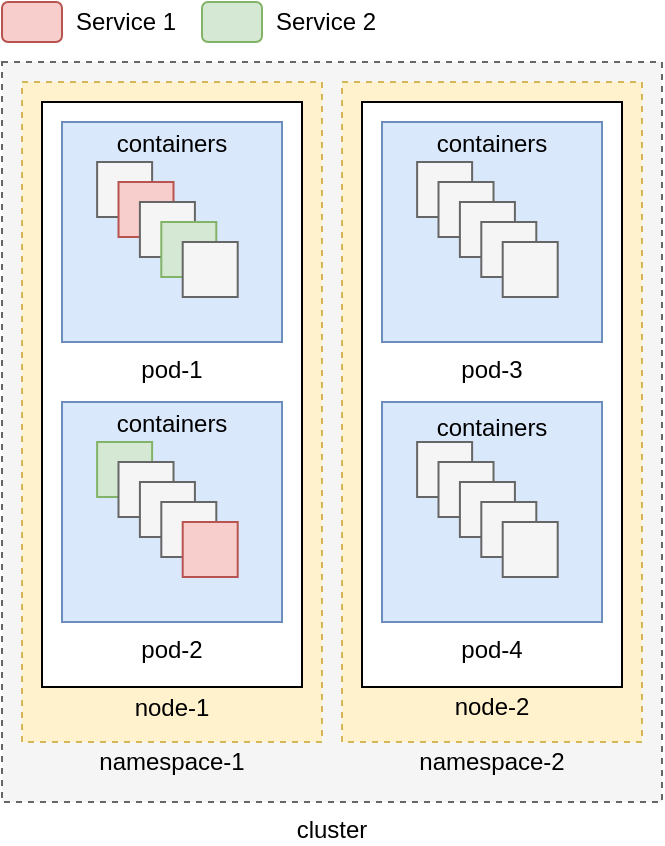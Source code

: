 <mxfile version="24.7.5" pages="2">
  <diagram name="cluster" id="pKqm0DnqSHpwoGZbh5PU">
    <mxGraphModel dx="768" dy="708" grid="1" gridSize="10" guides="1" tooltips="1" connect="1" arrows="1" fold="1" page="1" pageScale="1" pageWidth="850" pageHeight="1100" math="0" shadow="0">
      <root>
        <mxCell id="0" />
        <mxCell id="1" parent="0" />
        <mxCell id="Q1HTEA4Dha0VoTKqGhZd-123" value="Service 1" style="rounded=1;fillColor=#f8cecc;strokeColor=#b85450;labelPosition=right;verticalLabelPosition=middle;align=left;verticalAlign=middle;spacingLeft=5;labelBorderColor=none;textShadow=0;html=1;labelBackgroundColor=none;" parent="1" vertex="1">
          <mxGeometry x="150" y="120" width="30" height="20" as="geometry" />
        </mxCell>
        <object label="Service 2" isbg="55" id="Q1HTEA4Dha0VoTKqGhZd-122">
          <mxCell style="rounded=1;html=1;fillColor=#d5e8d4;strokeColor=#82b366;labelPosition=right;verticalLabelPosition=middle;align=left;verticalAlign=middle;spacingLeft=5;fontColor=#000000;labelBackgroundColor=none;" parent="1" vertex="1">
            <mxGeometry x="250" y="120" width="30" height="20" as="geometry" />
          </mxCell>
        </object>
        <mxCell id="Q1HTEA4Dha0VoTKqGhZd-11" value="cluster" style="rounded=0;whiteSpace=wrap;html=1;verticalAlign=top;labelPosition=center;verticalLabelPosition=bottom;align=center;dashed=1;fillColor=#f5f5f5;fontColor=#000000;strokeColor=#666666;labelBackgroundColor=none;" parent="1" vertex="1">
          <mxGeometry x="150" y="150" width="330" height="370" as="geometry" />
        </mxCell>
        <mxCell id="Q1HTEA4Dha0VoTKqGhZd-29" value="namespace-1" style="rounded=0;whiteSpace=wrap;html=1;verticalAlign=top;labelPosition=center;verticalLabelPosition=bottom;align=center;dashed=1;fillColor=#fff2cc;strokeColor=#d6b656;spacing=0;spacingTop=-2;" parent="1" vertex="1">
          <mxGeometry x="160" y="160" width="150" height="330" as="geometry" />
        </mxCell>
        <mxCell id="Q1HTEA4Dha0VoTKqGhZd-78" value="" style="group;spacingTop=-2;spacing=0;fillColor=#f5f5f5;fontColor=#333333;strokeColor=#666666;" parent="1" vertex="1" connectable="0">
          <mxGeometry x="170" y="170" width="130" height="292.5" as="geometry" />
        </mxCell>
        <mxCell id="Q1HTEA4Dha0VoTKqGhZd-47" value="node-1" style="rounded=0;whiteSpace=wrap;html=1;labelPosition=center;verticalLabelPosition=bottom;align=center;verticalAlign=top;spacing=0;spacingTop=-2;" parent="Q1HTEA4Dha0VoTKqGhZd-78" vertex="1">
          <mxGeometry width="130" height="292.5" as="geometry" />
        </mxCell>
        <mxCell id="Q1HTEA4Dha0VoTKqGhZd-76" value="" style="group;labelPosition=center;verticalLabelPosition=top;align=center;verticalAlign=bottom;" parent="Q1HTEA4Dha0VoTKqGhZd-78" vertex="1" connectable="0">
          <mxGeometry x="10.003" y="150" width="110" height="110" as="geometry" />
        </mxCell>
        <mxCell id="Q1HTEA4Dha0VoTKqGhZd-69" value="pod-2" style="whiteSpace=wrap;html=1;aspect=fixed;labelPosition=center;verticalLabelPosition=bottom;align=center;verticalAlign=top;fillColor=#dae8fc;strokeColor=#6c8ebf;" parent="Q1HTEA4Dha0VoTKqGhZd-76" vertex="1">
          <mxGeometry width="110" height="110" as="geometry" />
        </mxCell>
        <mxCell id="Q1HTEA4Dha0VoTKqGhZd-70" value="containers" style="group;labelPosition=center;verticalLabelPosition=top;align=center;verticalAlign=bottom;" parent="Q1HTEA4Dha0VoTKqGhZd-76" vertex="1" connectable="0">
          <mxGeometry x="17.554" y="20" width="74.892" height="70" as="geometry" />
        </mxCell>
        <mxCell id="Q1HTEA4Dha0VoTKqGhZd-71" value="" style="whiteSpace=wrap;html=1;aspect=fixed;fillColor=#d5e8d4;strokeColor=#82b366;" parent="Q1HTEA4Dha0VoTKqGhZd-70" vertex="1">
          <mxGeometry width="27.5" height="27.5" as="geometry" />
        </mxCell>
        <mxCell id="Q1HTEA4Dha0VoTKqGhZd-72" value="" style="whiteSpace=wrap;html=1;aspect=fixed;fillColor=#f5f5f5;fontColor=#333333;strokeColor=#666666;" parent="Q1HTEA4Dha0VoTKqGhZd-70" vertex="1">
          <mxGeometry x="10.699" y="10" width="27.5" height="27.5" as="geometry" />
        </mxCell>
        <mxCell id="Q1HTEA4Dha0VoTKqGhZd-73" value="&lt;div&gt;&lt;/div&gt;" style="whiteSpace=wrap;html=1;aspect=fixed;labelPosition=center;verticalLabelPosition=bottom;align=center;verticalAlign=top;fillColor=#f5f5f5;fontColor=#333333;strokeColor=#666666;" parent="Q1HTEA4Dha0VoTKqGhZd-70" vertex="1">
          <mxGeometry x="21.398" y="20" width="27.5" height="27.5" as="geometry" />
        </mxCell>
        <mxCell id="Q1HTEA4Dha0VoTKqGhZd-74" value="" style="whiteSpace=wrap;html=1;aspect=fixed;labelPosition=center;verticalLabelPosition=bottom;align=center;verticalAlign=top;fillColor=#f5f5f5;fontColor=#333333;strokeColor=#666666;" parent="Q1HTEA4Dha0VoTKqGhZd-70" vertex="1">
          <mxGeometry x="32.096" y="30" width="27.5" height="27.5" as="geometry" />
        </mxCell>
        <mxCell id="Q1HTEA4Dha0VoTKqGhZd-75" value="" style="whiteSpace=wrap;html=1;aspect=fixed;labelPosition=center;verticalLabelPosition=bottom;align=center;verticalAlign=top;fillColor=#f8cecc;strokeColor=#b85450;" parent="Q1HTEA4Dha0VoTKqGhZd-70" vertex="1">
          <mxGeometry x="42.795" y="40" width="27.5" height="27.5" as="geometry" />
        </mxCell>
        <mxCell id="Q1HTEA4Dha0VoTKqGhZd-77" value="" style="group" parent="Q1HTEA4Dha0VoTKqGhZd-78" vertex="1" connectable="0">
          <mxGeometry x="10" y="10" width="110" height="110" as="geometry" />
        </mxCell>
        <mxCell id="Q1HTEA4Dha0VoTKqGhZd-16" value="pod-1" style="whiteSpace=wrap;html=1;aspect=fixed;labelPosition=center;verticalLabelPosition=bottom;align=center;verticalAlign=top;fillColor=#dae8fc;strokeColor=#6c8ebf;" parent="Q1HTEA4Dha0VoTKqGhZd-77" vertex="1">
          <mxGeometry width="110" height="110" as="geometry" />
        </mxCell>
        <mxCell id="Q1HTEA4Dha0VoTKqGhZd-48" value="containers" style="group;labelPosition=center;verticalLabelPosition=top;align=center;verticalAlign=bottom;" parent="Q1HTEA4Dha0VoTKqGhZd-77" vertex="1" connectable="0">
          <mxGeometry x="17.554" y="20" width="74.892" height="70" as="geometry" />
        </mxCell>
        <mxCell id="Q1HTEA4Dha0VoTKqGhZd-49" value="" style="whiteSpace=wrap;html=1;aspect=fixed;fillColor=#f5f5f5;fontColor=#333333;strokeColor=#666666;" parent="Q1HTEA4Dha0VoTKqGhZd-48" vertex="1">
          <mxGeometry width="27.5" height="27.5" as="geometry" />
        </mxCell>
        <mxCell id="Q1HTEA4Dha0VoTKqGhZd-50" value="" style="whiteSpace=wrap;html=1;aspect=fixed;fillColor=#f8cecc;strokeColor=#b85450;" parent="Q1HTEA4Dha0VoTKqGhZd-48" vertex="1">
          <mxGeometry x="10.699" y="10" width="27.5" height="27.5" as="geometry" />
        </mxCell>
        <mxCell id="Q1HTEA4Dha0VoTKqGhZd-51" value="&lt;div&gt;&lt;/div&gt;" style="whiteSpace=wrap;html=1;aspect=fixed;labelPosition=center;verticalLabelPosition=bottom;align=center;verticalAlign=top;fillColor=#f5f5f5;fontColor=#333333;strokeColor=#666666;" parent="Q1HTEA4Dha0VoTKqGhZd-48" vertex="1">
          <mxGeometry x="21.398" y="20" width="27.5" height="27.5" as="geometry" />
        </mxCell>
        <mxCell id="Q1HTEA4Dha0VoTKqGhZd-52" value="" style="whiteSpace=wrap;html=1;aspect=fixed;labelPosition=center;verticalLabelPosition=bottom;align=center;verticalAlign=top;fillColor=#d5e8d4;strokeColor=#82b366;" parent="Q1HTEA4Dha0VoTKqGhZd-48" vertex="1">
          <mxGeometry x="32.096" y="30" width="27.5" height="27.5" as="geometry" />
        </mxCell>
        <mxCell id="Q1HTEA4Dha0VoTKqGhZd-53" value="" style="whiteSpace=wrap;html=1;aspect=fixed;labelPosition=center;verticalLabelPosition=bottom;align=center;verticalAlign=top;fillColor=#f5f5f5;fontColor=#333333;strokeColor=#666666;" parent="Q1HTEA4Dha0VoTKqGhZd-48" vertex="1">
          <mxGeometry x="42.795" y="40" width="27.5" height="27.5" as="geometry" />
        </mxCell>
        <mxCell id="Q1HTEA4Dha0VoTKqGhZd-99" value="namespace-2" style="rounded=0;whiteSpace=wrap;html=1;verticalAlign=top;labelPosition=center;verticalLabelPosition=bottom;align=center;dashed=1;fillColor=#fff2cc;strokeColor=#d6b656;spacing=0;spacingTop=-2;" parent="1" vertex="1">
          <mxGeometry x="320" y="160" width="150" height="330" as="geometry" />
        </mxCell>
        <mxCell id="Q1HTEA4Dha0VoTKqGhZd-100" value="node-2" style="group;labelPosition=center;verticalLabelPosition=bottom;align=center;verticalAlign=top;spacing=0;spacingTop=-2;" parent="1" vertex="1" connectable="0">
          <mxGeometry x="330" y="170" width="130" height="292.5" as="geometry" />
        </mxCell>
        <mxCell id="Q1HTEA4Dha0VoTKqGhZd-101" value="" style="rounded=0;whiteSpace=wrap;html=1;" parent="Q1HTEA4Dha0VoTKqGhZd-100" vertex="1">
          <mxGeometry width="130" height="292.5" as="geometry" />
        </mxCell>
        <mxCell id="Q1HTEA4Dha0VoTKqGhZd-102" value="" style="group" parent="Q1HTEA4Dha0VoTKqGhZd-100" vertex="1" connectable="0">
          <mxGeometry x="10.003" y="150" width="110" height="110" as="geometry" />
        </mxCell>
        <mxCell id="Q1HTEA4Dha0VoTKqGhZd-103" value="pod-4" style="whiteSpace=wrap;html=1;aspect=fixed;labelPosition=center;verticalLabelPosition=bottom;align=center;verticalAlign=top;fillColor=#dae8fc;strokeColor=#6c8ebf;" parent="Q1HTEA4Dha0VoTKqGhZd-102" vertex="1">
          <mxGeometry width="110" height="110" as="geometry" />
        </mxCell>
        <mxCell id="Q1HTEA4Dha0VoTKqGhZd-104" value="containers" style="group;labelPosition=center;verticalLabelPosition=top;align=center;verticalAlign=bottom;spacing=0;spacingTop=-2;" parent="Q1HTEA4Dha0VoTKqGhZd-102" vertex="1" connectable="0">
          <mxGeometry x="17.554" y="20" width="74.892" height="70" as="geometry" />
        </mxCell>
        <mxCell id="Q1HTEA4Dha0VoTKqGhZd-105" value="" style="whiteSpace=wrap;html=1;aspect=fixed;fillColor=#f5f5f5;fontColor=#333333;strokeColor=#666666;" parent="Q1HTEA4Dha0VoTKqGhZd-104" vertex="1">
          <mxGeometry width="27.5" height="27.5" as="geometry" />
        </mxCell>
        <mxCell id="Q1HTEA4Dha0VoTKqGhZd-106" value="" style="whiteSpace=wrap;html=1;aspect=fixed;fillColor=#f5f5f5;fontColor=#333333;strokeColor=#666666;" parent="Q1HTEA4Dha0VoTKqGhZd-104" vertex="1">
          <mxGeometry x="10.699" y="10" width="27.5" height="27.5" as="geometry" />
        </mxCell>
        <mxCell id="Q1HTEA4Dha0VoTKqGhZd-107" value="&lt;div&gt;&lt;/div&gt;" style="whiteSpace=wrap;html=1;aspect=fixed;labelPosition=center;verticalLabelPosition=bottom;align=center;verticalAlign=top;fillColor=#f5f5f5;fontColor=#333333;strokeColor=#666666;" parent="Q1HTEA4Dha0VoTKqGhZd-104" vertex="1">
          <mxGeometry x="21.398" y="20" width="27.5" height="27.5" as="geometry" />
        </mxCell>
        <mxCell id="Q1HTEA4Dha0VoTKqGhZd-108" value="" style="whiteSpace=wrap;html=1;aspect=fixed;labelPosition=center;verticalLabelPosition=bottom;align=center;verticalAlign=top;fillColor=#f5f5f5;fontColor=#333333;strokeColor=#666666;" parent="Q1HTEA4Dha0VoTKqGhZd-104" vertex="1">
          <mxGeometry x="32.096" y="30" width="27.5" height="27.5" as="geometry" />
        </mxCell>
        <mxCell id="Q1HTEA4Dha0VoTKqGhZd-109" value="" style="whiteSpace=wrap;html=1;aspect=fixed;labelPosition=center;verticalLabelPosition=bottom;align=center;verticalAlign=top;fillColor=#f5f5f5;fontColor=#333333;strokeColor=#666666;" parent="Q1HTEA4Dha0VoTKqGhZd-104" vertex="1">
          <mxGeometry x="42.795" y="40" width="27.5" height="27.5" as="geometry" />
        </mxCell>
        <mxCell id="Q1HTEA4Dha0VoTKqGhZd-110" value="" style="group" parent="Q1HTEA4Dha0VoTKqGhZd-100" vertex="1" connectable="0">
          <mxGeometry x="10" y="10" width="110" height="110" as="geometry" />
        </mxCell>
        <mxCell id="Q1HTEA4Dha0VoTKqGhZd-111" value="pod-3" style="whiteSpace=wrap;html=1;aspect=fixed;labelPosition=center;verticalLabelPosition=bottom;align=center;verticalAlign=top;fillColor=#dae8fc;strokeColor=#6c8ebf;" parent="Q1HTEA4Dha0VoTKqGhZd-110" vertex="1">
          <mxGeometry width="110" height="110" as="geometry" />
        </mxCell>
        <mxCell id="Q1HTEA4Dha0VoTKqGhZd-112" value="containers" style="group;labelPosition=center;verticalLabelPosition=top;align=center;verticalAlign=bottom;" parent="Q1HTEA4Dha0VoTKqGhZd-110" vertex="1" connectable="0">
          <mxGeometry x="17.554" y="20" width="74.892" height="70" as="geometry" />
        </mxCell>
        <mxCell id="Q1HTEA4Dha0VoTKqGhZd-113" value="" style="whiteSpace=wrap;html=1;aspect=fixed;fillColor=#f5f5f5;fontColor=#333333;strokeColor=#666666;" parent="Q1HTEA4Dha0VoTKqGhZd-112" vertex="1">
          <mxGeometry width="27.5" height="27.5" as="geometry" />
        </mxCell>
        <mxCell id="Q1HTEA4Dha0VoTKqGhZd-114" value="" style="whiteSpace=wrap;html=1;aspect=fixed;fillColor=#f5f5f5;fontColor=#333333;strokeColor=#666666;" parent="Q1HTEA4Dha0VoTKqGhZd-112" vertex="1">
          <mxGeometry x="10.699" y="10" width="27.5" height="27.5" as="geometry" />
        </mxCell>
        <mxCell id="Q1HTEA4Dha0VoTKqGhZd-115" value="&lt;div&gt;&lt;/div&gt;" style="whiteSpace=wrap;html=1;aspect=fixed;labelPosition=center;verticalLabelPosition=bottom;align=center;verticalAlign=top;fillColor=#f5f5f5;fontColor=#333333;strokeColor=#666666;" parent="Q1HTEA4Dha0VoTKqGhZd-112" vertex="1">
          <mxGeometry x="21.398" y="20" width="27.5" height="27.5" as="geometry" />
        </mxCell>
        <mxCell id="Q1HTEA4Dha0VoTKqGhZd-116" value="" style="whiteSpace=wrap;html=1;aspect=fixed;labelPosition=center;verticalLabelPosition=bottom;align=center;verticalAlign=top;fillColor=#f5f5f5;fontColor=#333333;strokeColor=#666666;" parent="Q1HTEA4Dha0VoTKqGhZd-112" vertex="1">
          <mxGeometry x="32.096" y="30" width="27.5" height="27.5" as="geometry" />
        </mxCell>
        <mxCell id="Q1HTEA4Dha0VoTKqGhZd-117" value="" style="whiteSpace=wrap;html=1;aspect=fixed;labelPosition=center;verticalLabelPosition=bottom;align=center;verticalAlign=top;fillColor=#f5f5f5;fontColor=#333333;strokeColor=#666666;" parent="Q1HTEA4Dha0VoTKqGhZd-112" vertex="1">
          <mxGeometry x="42.795" y="40" width="27.5" height="27.5" as="geometry" />
        </mxCell>
      </root>
    </mxGraphModel>
  </diagram>
  <diagram id="SsesLJ1QEQCVGnYVArLB" name="Page-2">
    <mxGraphModel dx="530" dy="489" grid="1" gridSize="10" guides="1" tooltips="1" connect="1" arrows="1" fold="1" page="1" pageScale="1" pageWidth="850" pageHeight="1100" math="0" shadow="0">
      <root>
        <mxCell id="0" />
        <mxCell id="1" parent="0" />
        <mxCell id="Exr8_5SCpmUkRx5RfSMv-20" style="edgeStyle=orthogonalEdgeStyle;rounded=0;orthogonalLoop=1;jettySize=auto;html=1;exitX=0.5;exitY=1;exitDx=0;exitDy=0;entryX=0.75;entryY=1;entryDx=0;entryDy=0;curved=1;" parent="1" source="Exr8_5SCpmUkRx5RfSMv-2" target="JI7uhu47bY2dJ4-XvNNi-6" edge="1">
          <mxGeometry relative="1" as="geometry">
            <Array as="points">
              <mxPoint x="520" y="530" />
              <mxPoint x="402" y="530" />
            </Array>
          </mxGeometry>
        </mxCell>
        <mxCell id="Exr8_5SCpmUkRx5RfSMv-14" style="edgeStyle=orthogonalEdgeStyle;rounded=0;orthogonalLoop=1;jettySize=auto;html=1;entryX=0.5;entryY=0;entryDx=0;entryDy=0;exitX=0.75;exitY=0;exitDx=0;exitDy=0;curved=1;" parent="1" source="JI7uhu47bY2dJ4-XvNNi-6" target="Exr8_5SCpmUkRx5RfSMv-2" edge="1">
          <mxGeometry relative="1" as="geometry">
            <mxPoint x="430" y="310" as="targetPoint" />
            <Array as="points">
              <mxPoint x="402" y="320" />
              <mxPoint x="520" y="320" />
            </Array>
          </mxGeometry>
        </mxCell>
        <mxCell id="Exr8_5SCpmUkRx5RfSMv-23" value="Adjust&lt;div style=&quot;font-size: 10px;&quot;&gt;Worker #&lt;/div&gt;" style="edgeLabel;html=1;align=center;verticalAlign=middle;resizable=0;points=[];labelBackgroundColor=none;fontSize=10;labelBorderColor=none;" parent="Exr8_5SCpmUkRx5RfSMv-14" vertex="1" connectable="0">
          <mxGeometry x="-0.017" y="2" relative="1" as="geometry">
            <mxPoint x="8" y="-12" as="offset" />
          </mxGeometry>
        </mxCell>
        <mxCell id="Exr8_5SCpmUkRx5RfSMv-27" style="edgeStyle=orthogonalEdgeStyle;rounded=0;orthogonalLoop=1;jettySize=auto;html=1;exitX=0.25;exitY=0;exitDx=0;exitDy=0;entryX=0.5;entryY=0;entryDx=0;entryDy=0;curved=1;" parent="1" source="JI7uhu47bY2dJ4-XvNNi-6" target="JI7uhu47bY2dJ4-XvNNi-2" edge="1">
          <mxGeometry relative="1" as="geometry">
            <Array as="points">
              <mxPoint x="358" y="320" />
              <mxPoint x="255" y="320" />
            </Array>
          </mxGeometry>
        </mxCell>
        <mxCell id="Exr8_5SCpmUkRx5RfSMv-29" value="Observe&lt;div style=&quot;font-size: 10px;&quot;&gt;Depth&lt;/div&gt;" style="edgeLabel;html=1;align=center;verticalAlign=middle;resizable=0;points=[];labelBackgroundColor=none;fontSize=10;" parent="Exr8_5SCpmUkRx5RfSMv-27" vertex="1" connectable="0">
          <mxGeometry x="0.186" y="1" relative="1" as="geometry">
            <mxPoint x="-5" y="-15" as="offset" />
          </mxGeometry>
        </mxCell>
        <mxCell id="JI7uhu47bY2dJ4-XvNNi-6" value="Controller" style="rounded=0;whiteSpace=wrap;html=1;" parent="1" vertex="1">
          <mxGeometry x="335" y="400" width="90" height="40" as="geometry" />
        </mxCell>
        <mxCell id="Exr8_5SCpmUkRx5RfSMv-8" value="" style="group" parent="1" vertex="1" connectable="0">
          <mxGeometry x="470" y="390" width="110" height="130" as="geometry" />
        </mxCell>
        <mxCell id="Exr8_5SCpmUkRx5RfSMv-6" value="" style="group" parent="Exr8_5SCpmUkRx5RfSMv-8" vertex="1" connectable="0">
          <mxGeometry x="10" width="110" height="100" as="geometry" />
        </mxCell>
        <mxCell id="Exr8_5SCpmUkRx5RfSMv-2" value="" style="rounded=0;whiteSpace=wrap;html=1;fillColor=#dae8fc;strokeColor=#6c8ebf;" parent="Exr8_5SCpmUkRx5RfSMv-6" vertex="1">
          <mxGeometry width="80" height="70" as="geometry" />
        </mxCell>
        <mxCell id="Exr8_5SCpmUkRx5RfSMv-3" value="" style="rounded=0;whiteSpace=wrap;html=1;fillColor=#dae8fc;strokeColor=#6c8ebf;" parent="Exr8_5SCpmUkRx5RfSMv-6" vertex="1">
          <mxGeometry x="10" y="10" width="80" height="70" as="geometry" />
        </mxCell>
        <mxCell id="Exr8_5SCpmUkRx5RfSMv-4" value="" style="rounded=0;whiteSpace=wrap;html=1;fillColor=#dae8fc;strokeColor=#6c8ebf;" parent="Exr8_5SCpmUkRx5RfSMv-6" vertex="1">
          <mxGeometry x="20" y="20" width="80" height="70" as="geometry" />
        </mxCell>
        <mxCell id="Exr8_5SCpmUkRx5RfSMv-5" value="" style="rounded=0;whiteSpace=wrap;html=1;fillColor=#dae8fc;strokeColor=#6c8ebf;" parent="Exr8_5SCpmUkRx5RfSMv-6" vertex="1">
          <mxGeometry x="30" y="30" width="80" height="70" as="geometry" />
        </mxCell>
        <mxCell id="Exr8_5SCpmUkRx5RfSMv-13" style="edgeStyle=orthogonalEdgeStyle;rounded=0;orthogonalLoop=1;jettySize=auto;html=1;entryX=0.25;entryY=1;entryDx=0;entryDy=0;exitX=0.5;exitY=1;exitDx=0;exitDy=0;curved=1;" parent="1" source="JI7uhu47bY2dJ4-XvNNi-1" target="JI7uhu47bY2dJ4-XvNNi-6" edge="1">
          <mxGeometry relative="1" as="geometry">
            <Array as="points">
              <mxPoint x="255" y="530" />
              <mxPoint x="358" y="530" />
              <mxPoint x="358" y="440" />
            </Array>
          </mxGeometry>
        </mxCell>
        <mxCell id="Exr8_5SCpmUkRx5RfSMv-16" value="" style="group;labelPosition=left;verticalLabelPosition=middle;align=right;verticalAlign=top;fillColor=default;" parent="1" vertex="1" connectable="0">
          <mxGeometry x="210" y="360" width="90" height="140" as="geometry" />
        </mxCell>
        <mxCell id="Exr8_5SCpmUkRx5RfSMv-15" value="" style="group" parent="Exr8_5SCpmUkRx5RfSMv-16" vertex="1" connectable="0">
          <mxGeometry width="90" height="60" as="geometry" />
        </mxCell>
        <mxCell id="JI7uhu47bY2dJ4-XvNNi-2" value="Item 1" style="rounded=0;whiteSpace=wrap;html=1;fillColor=#f8cecc;strokeColor=#b85450;" parent="Exr8_5SCpmUkRx5RfSMv-15" vertex="1">
          <mxGeometry width="90" height="20" as="geometry" />
        </mxCell>
        <mxCell id="JI7uhu47bY2dJ4-XvNNi-3" value="Item 2" style="rounded=0;whiteSpace=wrap;html=1;fillColor=#ffe6cc;strokeColor=#d79b00;" parent="Exr8_5SCpmUkRx5RfSMv-15" vertex="1">
          <mxGeometry y="20" width="90" height="20" as="geometry" />
        </mxCell>
        <mxCell id="JI7uhu47bY2dJ4-XvNNi-4" value="Item 3" style="rounded=0;whiteSpace=wrap;html=1;fillColor=#fff2cc;strokeColor=#d6b656;" parent="Exr8_5SCpmUkRx5RfSMv-15" vertex="1">
          <mxGeometry y="40" width="90" height="20" as="geometry" />
        </mxCell>
        <mxCell id="JI7uhu47bY2dJ4-XvNNi-1" value="Queue" style="rounded=0;whiteSpace=wrap;html=1;labelPosition=center;verticalLabelPosition=middle;align=center;verticalAlign=bottom;fillColor=none;" parent="Exr8_5SCpmUkRx5RfSMv-16" vertex="1">
          <mxGeometry width="90" height="140" as="geometry" />
        </mxCell>
        <mxCell id="eVZ68LNaaGLJ4YVl-FH2-1" value="&amp;nbsp;" style="text;html=1;align=center;verticalAlign=middle;resizable=0;points=[];autosize=1;strokeColor=none;fillColor=none;" vertex="1" parent="1">
          <mxGeometry x="365" y="280" width="30" height="30" as="geometry" />
        </mxCell>
      </root>
    </mxGraphModel>
  </diagram>
</mxfile>
